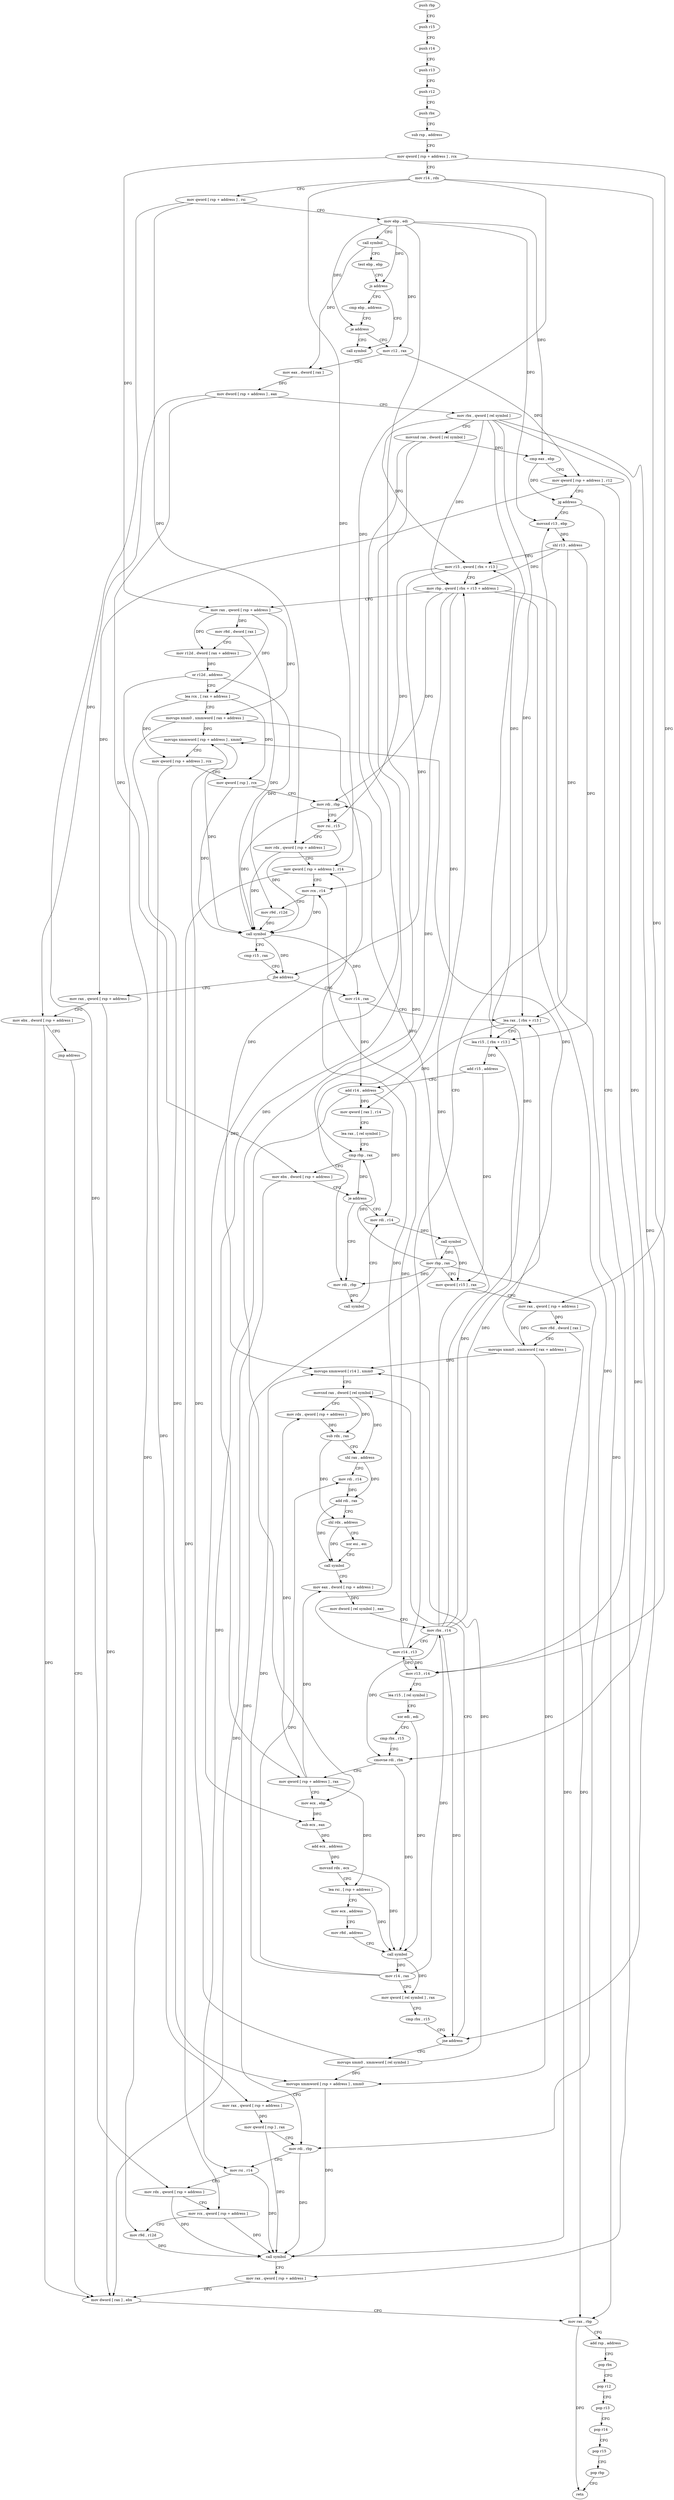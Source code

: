 digraph "func" {
"4226640" [label = "push rbp" ]
"4226641" [label = "push r15" ]
"4226643" [label = "push r14" ]
"4226645" [label = "push r13" ]
"4226647" [label = "push r12" ]
"4226649" [label = "push rbx" ]
"4226650" [label = "sub rsp , address" ]
"4226654" [label = "mov qword [ rsp + address ] , rcx" ]
"4226659" [label = "mov r14 , rdx" ]
"4226662" [label = "mov qword [ rsp + address ] , rsi" ]
"4226667" [label = "mov ebp , edi" ]
"4226669" [label = "call symbol" ]
"4226674" [label = "test ebp , ebp" ]
"4226676" [label = "js address" ]
"4227095" [label = "call symbol" ]
"4226682" [label = "cmp ebp , address" ]
"4226688" [label = "je address" ]
"4226694" [label = "mov r12 , rax" ]
"4226697" [label = "mov eax , dword [ rax ]" ]
"4226699" [label = "mov dword [ rsp + address ] , eax" ]
"4226703" [label = "mov rbx , qword [ rel symbol ]" ]
"4226710" [label = "movsxd rax , dword [ rel symbol ]" ]
"4226717" [label = "cmp eax , ebp" ]
"4226719" [label = "mov qword [ rsp + address ] , r12" ]
"4226724" [label = "jg address" ]
"4226863" [label = "movsxd r13 , ebp" ]
"4226730" [label = "mov r13 , r14" ]
"4226866" [label = "shl r13 , address" ]
"4226870" [label = "mov r15 , qword [ rbx + r13 ]" ]
"4226874" [label = "mov rbp , qword [ rbx + r13 + address ]" ]
"4226879" [label = "mov rax , qword [ rsp + address ]" ]
"4226884" [label = "mov r8d , dword [ rax ]" ]
"4226887" [label = "mov r12d , dword [ rax + address ]" ]
"4226891" [label = "or r12d , address" ]
"4226895" [label = "lea rcx , [ rax + address ]" ]
"4226899" [label = "movups xmm0 , xmmword [ rax + address ]" ]
"4226903" [label = "movups xmmword [ rsp + address ] , xmm0" ]
"4226908" [label = "mov qword [ rsp + address ] , rcx" ]
"4226913" [label = "mov qword [ rsp ] , rcx" ]
"4226917" [label = "mov rdi , rbp" ]
"4226920" [label = "mov rsi , r15" ]
"4226923" [label = "mov rdx , qword [ rsp + address ]" ]
"4226928" [label = "mov qword [ rsp + address ] , r14" ]
"4226933" [label = "mov rcx , r14" ]
"4226936" [label = "mov r9d , r12d" ]
"4226939" [label = "call symbol" ]
"4226944" [label = "cmp r15 , rax" ]
"4226947" [label = "jbe address" ]
"4226960" [label = "mov r14 , rax" ]
"4226949" [label = "mov rax , qword [ rsp + address ]" ]
"4226733" [label = "lea r15 , [ rel symbol ]" ]
"4226740" [label = "xor edi , edi" ]
"4226742" [label = "cmp rbx , r15" ]
"4226745" [label = "cmovne rdi , rbx" ]
"4226749" [label = "mov qword [ rsp + address ] , rax" ]
"4226754" [label = "mov ecx , ebp" ]
"4226756" [label = "sub ecx , eax" ]
"4226758" [label = "add ecx , address" ]
"4226761" [label = "movsxd rdx , ecx" ]
"4226764" [label = "lea rsi , [ rsp + address ]" ]
"4226769" [label = "mov ecx , address" ]
"4226774" [label = "mov r8d , address" ]
"4226780" [label = "call symbol" ]
"4226785" [label = "mov r14 , rax" ]
"4226788" [label = "mov qword [ rel symbol ] , rax" ]
"4226795" [label = "cmp rbx , r15" ]
"4226798" [label = "jne address" ]
"4226811" [label = "movsxd rax , dword [ rel symbol ]" ]
"4226800" [label = "movups xmm0 , xmmword [ rel symbol ]" ]
"4226963" [label = "lea rax , [ rbx + r13 ]" ]
"4226967" [label = "lea r15 , [ rbx + r13 ]" ]
"4226971" [label = "add r15 , address" ]
"4226975" [label = "add r14 , address" ]
"4226979" [label = "mov qword [ rax ] , r14" ]
"4226982" [label = "lea rax , [ rel symbol ]" ]
"4226989" [label = "cmp rbp , rax" ]
"4226992" [label = "mov ebx , dword [ rsp + address ]" ]
"4226996" [label = "je address" ]
"4227006" [label = "mov rdi , r14" ]
"4226998" [label = "mov rdi , rbp" ]
"4226954" [label = "mov ebx , dword [ rsp + address ]" ]
"4226958" [label = "jmp address" ]
"4227075" [label = "mov dword [ rax ] , ebx" ]
"4226818" [label = "mov rdx , qword [ rsp + address ]" ]
"4226823" [label = "sub rdx , rax" ]
"4226826" [label = "shl rax , address" ]
"4226830" [label = "mov rdi , r14" ]
"4226833" [label = "add rdi , rax" ]
"4226836" [label = "shl rdx , address" ]
"4226840" [label = "xor esi , esi" ]
"4226842" [label = "call symbol" ]
"4226847" [label = "mov eax , dword [ rsp + address ]" ]
"4226851" [label = "mov dword [ rel symbol ] , eax" ]
"4226857" [label = "mov rbx , r14" ]
"4226860" [label = "mov r14 , r13" ]
"4226807" [label = "movups xmmword [ r14 ] , xmm0" ]
"4227009" [label = "call symbol" ]
"4227014" [label = "mov rbp , rax" ]
"4227017" [label = "mov qword [ r15 ] , rax" ]
"4227020" [label = "mov rax , qword [ rsp + address ]" ]
"4227025" [label = "mov r8d , dword [ rax ]" ]
"4227028" [label = "movups xmm0 , xmmword [ rax + address ]" ]
"4227032" [label = "movups xmmword [ rsp + address ] , xmm0" ]
"4227037" [label = "mov rax , qword [ rsp + address ]" ]
"4227042" [label = "mov qword [ rsp ] , rax" ]
"4227046" [label = "mov rdi , rbp" ]
"4227049" [label = "mov rsi , r14" ]
"4227052" [label = "mov rdx , qword [ rsp + address ]" ]
"4227057" [label = "mov rcx , qword [ rsp + address ]" ]
"4227062" [label = "mov r9d , r12d" ]
"4227065" [label = "call symbol" ]
"4227070" [label = "mov rax , qword [ rsp + address ]" ]
"4227001" [label = "call symbol" ]
"4227077" [label = "mov rax , rbp" ]
"4227080" [label = "add rsp , address" ]
"4227084" [label = "pop rbx" ]
"4227085" [label = "pop r12" ]
"4227087" [label = "pop r13" ]
"4227089" [label = "pop r14" ]
"4227091" [label = "pop r15" ]
"4227093" [label = "pop rbp" ]
"4227094" [label = "retn" ]
"4226640" -> "4226641" [ label = "CFG" ]
"4226641" -> "4226643" [ label = "CFG" ]
"4226643" -> "4226645" [ label = "CFG" ]
"4226645" -> "4226647" [ label = "CFG" ]
"4226647" -> "4226649" [ label = "CFG" ]
"4226649" -> "4226650" [ label = "CFG" ]
"4226650" -> "4226654" [ label = "CFG" ]
"4226654" -> "4226659" [ label = "CFG" ]
"4226654" -> "4226879" [ label = "DFG" ]
"4226654" -> "4227020" [ label = "DFG" ]
"4226659" -> "4226662" [ label = "CFG" ]
"4226659" -> "4226928" [ label = "DFG" ]
"4226659" -> "4226933" [ label = "DFG" ]
"4226659" -> "4226730" [ label = "DFG" ]
"4226662" -> "4226667" [ label = "CFG" ]
"4226662" -> "4226923" [ label = "DFG" ]
"4226662" -> "4227052" [ label = "DFG" ]
"4226667" -> "4226669" [ label = "CFG" ]
"4226667" -> "4226676" [ label = "DFG" ]
"4226667" -> "4226688" [ label = "DFG" ]
"4226667" -> "4226717" [ label = "DFG" ]
"4226667" -> "4226863" [ label = "DFG" ]
"4226667" -> "4226754" [ label = "DFG" ]
"4226669" -> "4226674" [ label = "CFG" ]
"4226669" -> "4226694" [ label = "DFG" ]
"4226669" -> "4226697" [ label = "DFG" ]
"4226674" -> "4226676" [ label = "CFG" ]
"4226676" -> "4227095" [ label = "CFG" ]
"4226676" -> "4226682" [ label = "CFG" ]
"4226682" -> "4226688" [ label = "CFG" ]
"4226688" -> "4227095" [ label = "CFG" ]
"4226688" -> "4226694" [ label = "CFG" ]
"4226694" -> "4226697" [ label = "CFG" ]
"4226694" -> "4226719" [ label = "DFG" ]
"4226697" -> "4226699" [ label = "DFG" ]
"4226699" -> "4226703" [ label = "CFG" ]
"4226699" -> "4226992" [ label = "DFG" ]
"4226699" -> "4226954" [ label = "DFG" ]
"4226703" -> "4226710" [ label = "CFG" ]
"4226703" -> "4226870" [ label = "DFG" ]
"4226703" -> "4226874" [ label = "DFG" ]
"4226703" -> "4226745" [ label = "DFG" ]
"4226703" -> "4226963" [ label = "DFG" ]
"4226703" -> "4226967" [ label = "DFG" ]
"4226703" -> "4226798" [ label = "DFG" ]
"4226710" -> "4226717" [ label = "DFG" ]
"4226710" -> "4226749" [ label = "DFG" ]
"4226710" -> "4226756" [ label = "DFG" ]
"4226717" -> "4226719" [ label = "CFG" ]
"4226717" -> "4226724" [ label = "DFG" ]
"4226719" -> "4226724" [ label = "CFG" ]
"4226719" -> "4226949" [ label = "DFG" ]
"4226719" -> "4227070" [ label = "DFG" ]
"4226724" -> "4226863" [ label = "CFG" ]
"4226724" -> "4226730" [ label = "CFG" ]
"4226863" -> "4226866" [ label = "DFG" ]
"4226730" -> "4226733" [ label = "CFG" ]
"4226730" -> "4226860" [ label = "DFG" ]
"4226866" -> "4226870" [ label = "DFG" ]
"4226866" -> "4226874" [ label = "DFG" ]
"4226866" -> "4226963" [ label = "DFG" ]
"4226866" -> "4226967" [ label = "DFG" ]
"4226870" -> "4226874" [ label = "CFG" ]
"4226870" -> "4226920" [ label = "DFG" ]
"4226870" -> "4226947" [ label = "DFG" ]
"4226874" -> "4226879" [ label = "CFG" ]
"4226874" -> "4226917" [ label = "DFG" ]
"4226874" -> "4226989" [ label = "DFG" ]
"4226874" -> "4227046" [ label = "DFG" ]
"4226874" -> "4226998" [ label = "DFG" ]
"4226874" -> "4227077" [ label = "DFG" ]
"4226879" -> "4226884" [ label = "DFG" ]
"4226879" -> "4226887" [ label = "DFG" ]
"4226879" -> "4226895" [ label = "DFG" ]
"4226879" -> "4226899" [ label = "DFG" ]
"4226884" -> "4226887" [ label = "CFG" ]
"4226884" -> "4226939" [ label = "DFG" ]
"4226887" -> "4226891" [ label = "DFG" ]
"4226891" -> "4226895" [ label = "CFG" ]
"4226891" -> "4226936" [ label = "DFG" ]
"4226891" -> "4227062" [ label = "DFG" ]
"4226895" -> "4226899" [ label = "CFG" ]
"4226895" -> "4226908" [ label = "DFG" ]
"4226895" -> "4226913" [ label = "DFG" ]
"4226899" -> "4226903" [ label = "DFG" ]
"4226899" -> "4227032" [ label = "DFG" ]
"4226899" -> "4226807" [ label = "DFG" ]
"4226903" -> "4226908" [ label = "CFG" ]
"4226903" -> "4226939" [ label = "DFG" ]
"4226908" -> "4226913" [ label = "CFG" ]
"4226908" -> "4227037" [ label = "DFG" ]
"4226913" -> "4226917" [ label = "CFG" ]
"4226913" -> "4226939" [ label = "DFG" ]
"4226917" -> "4226920" [ label = "CFG" ]
"4226917" -> "4226939" [ label = "DFG" ]
"4226920" -> "4226923" [ label = "CFG" ]
"4226920" -> "4226939" [ label = "DFG" ]
"4226923" -> "4226928" [ label = "CFG" ]
"4226923" -> "4226939" [ label = "DFG" ]
"4226928" -> "4226933" [ label = "CFG" ]
"4226928" -> "4227057" [ label = "DFG" ]
"4226933" -> "4226936" [ label = "CFG" ]
"4226933" -> "4226939" [ label = "DFG" ]
"4226936" -> "4226939" [ label = "DFG" ]
"4226939" -> "4226944" [ label = "CFG" ]
"4226939" -> "4226947" [ label = "DFG" ]
"4226939" -> "4226960" [ label = "DFG" ]
"4226944" -> "4226947" [ label = "CFG" ]
"4226947" -> "4226960" [ label = "CFG" ]
"4226947" -> "4226949" [ label = "CFG" ]
"4226960" -> "4226963" [ label = "CFG" ]
"4226960" -> "4226975" [ label = "DFG" ]
"4226949" -> "4226954" [ label = "CFG" ]
"4226949" -> "4227075" [ label = "DFG" ]
"4226733" -> "4226740" [ label = "CFG" ]
"4226740" -> "4226742" [ label = "CFG" ]
"4226740" -> "4226780" [ label = "DFG" ]
"4226742" -> "4226745" [ label = "CFG" ]
"4226745" -> "4226749" [ label = "CFG" ]
"4226745" -> "4226780" [ label = "DFG" ]
"4226749" -> "4226754" [ label = "CFG" ]
"4226749" -> "4226818" [ label = "DFG" ]
"4226749" -> "4226847" [ label = "DFG" ]
"4226749" -> "4226764" [ label = "DFG" ]
"4226754" -> "4226756" [ label = "DFG" ]
"4226756" -> "4226758" [ label = "DFG" ]
"4226758" -> "4226761" [ label = "DFG" ]
"4226761" -> "4226764" [ label = "CFG" ]
"4226761" -> "4226780" [ label = "DFG" ]
"4226764" -> "4226769" [ label = "CFG" ]
"4226764" -> "4226780" [ label = "DFG" ]
"4226769" -> "4226774" [ label = "CFG" ]
"4226774" -> "4226780" [ label = "CFG" ]
"4226780" -> "4226785" [ label = "DFG" ]
"4226780" -> "4226788" [ label = "DFG" ]
"4226785" -> "4226788" [ label = "CFG" ]
"4226785" -> "4226830" [ label = "DFG" ]
"4226785" -> "4226857" [ label = "DFG" ]
"4226785" -> "4226807" [ label = "DFG" ]
"4226788" -> "4226795" [ label = "CFG" ]
"4226795" -> "4226798" [ label = "CFG" ]
"4226798" -> "4226811" [ label = "CFG" ]
"4226798" -> "4226800" [ label = "CFG" ]
"4226811" -> "4226818" [ label = "CFG" ]
"4226811" -> "4226823" [ label = "DFG" ]
"4226811" -> "4226826" [ label = "DFG" ]
"4226800" -> "4226807" [ label = "DFG" ]
"4226800" -> "4226903" [ label = "DFG" ]
"4226800" -> "4227032" [ label = "DFG" ]
"4226963" -> "4226967" [ label = "CFG" ]
"4226963" -> "4226979" [ label = "DFG" ]
"4226967" -> "4226971" [ label = "DFG" ]
"4226971" -> "4226975" [ label = "CFG" ]
"4226971" -> "4227017" [ label = "DFG" ]
"4226975" -> "4226979" [ label = "DFG" ]
"4226975" -> "4227006" [ label = "DFG" ]
"4226975" -> "4227049" [ label = "DFG" ]
"4226979" -> "4226982" [ label = "CFG" ]
"4226982" -> "4226989" [ label = "CFG" ]
"4226989" -> "4226992" [ label = "CFG" ]
"4226989" -> "4226996" [ label = "DFG" ]
"4226992" -> "4226996" [ label = "CFG" ]
"4226992" -> "4227075" [ label = "DFG" ]
"4226996" -> "4227006" [ label = "CFG" ]
"4226996" -> "4226998" [ label = "CFG" ]
"4227006" -> "4227009" [ label = "DFG" ]
"4226998" -> "4227001" [ label = "DFG" ]
"4226954" -> "4226958" [ label = "CFG" ]
"4226954" -> "4227075" [ label = "DFG" ]
"4226958" -> "4227075" [ label = "CFG" ]
"4227075" -> "4227077" [ label = "CFG" ]
"4226818" -> "4226823" [ label = "DFG" ]
"4226823" -> "4226826" [ label = "CFG" ]
"4226823" -> "4226836" [ label = "DFG" ]
"4226826" -> "4226830" [ label = "CFG" ]
"4226826" -> "4226833" [ label = "DFG" ]
"4226830" -> "4226833" [ label = "DFG" ]
"4226833" -> "4226836" [ label = "CFG" ]
"4226833" -> "4226842" [ label = "DFG" ]
"4226836" -> "4226840" [ label = "CFG" ]
"4226836" -> "4226842" [ label = "DFG" ]
"4226840" -> "4226842" [ label = "CFG" ]
"4226842" -> "4226847" [ label = "CFG" ]
"4226847" -> "4226851" [ label = "DFG" ]
"4226851" -> "4226857" [ label = "CFG" ]
"4226857" -> "4226860" [ label = "CFG" ]
"4226857" -> "4226745" [ label = "DFG" ]
"4226857" -> "4226798" [ label = "DFG" ]
"4226857" -> "4226870" [ label = "DFG" ]
"4226857" -> "4226874" [ label = "DFG" ]
"4226857" -> "4226963" [ label = "DFG" ]
"4226857" -> "4226967" [ label = "DFG" ]
"4226860" -> "4226863" [ label = "CFG" ]
"4226860" -> "4226928" [ label = "DFG" ]
"4226860" -> "4226933" [ label = "DFG" ]
"4226860" -> "4226730" [ label = "DFG" ]
"4226807" -> "4226811" [ label = "CFG" ]
"4227009" -> "4227014" [ label = "DFG" ]
"4227009" -> "4227017" [ label = "DFG" ]
"4227014" -> "4227017" [ label = "CFG" ]
"4227014" -> "4226917" [ label = "DFG" ]
"4227014" -> "4226989" [ label = "DFG" ]
"4227014" -> "4227046" [ label = "DFG" ]
"4227014" -> "4226998" [ label = "DFG" ]
"4227014" -> "4227077" [ label = "DFG" ]
"4227017" -> "4227020" [ label = "CFG" ]
"4227020" -> "4227025" [ label = "DFG" ]
"4227020" -> "4227028" [ label = "DFG" ]
"4227025" -> "4227028" [ label = "CFG" ]
"4227025" -> "4227065" [ label = "DFG" ]
"4227028" -> "4227032" [ label = "DFG" ]
"4227028" -> "4226903" [ label = "DFG" ]
"4227028" -> "4226807" [ label = "DFG" ]
"4227032" -> "4227037" [ label = "CFG" ]
"4227032" -> "4227065" [ label = "DFG" ]
"4227037" -> "4227042" [ label = "DFG" ]
"4227042" -> "4227046" [ label = "CFG" ]
"4227042" -> "4227065" [ label = "DFG" ]
"4227046" -> "4227049" [ label = "CFG" ]
"4227046" -> "4227065" [ label = "DFG" ]
"4227049" -> "4227052" [ label = "CFG" ]
"4227049" -> "4227065" [ label = "DFG" ]
"4227052" -> "4227057" [ label = "CFG" ]
"4227052" -> "4227065" [ label = "DFG" ]
"4227057" -> "4227062" [ label = "CFG" ]
"4227057" -> "4227065" [ label = "DFG" ]
"4227062" -> "4227065" [ label = "DFG" ]
"4227065" -> "4227070" [ label = "CFG" ]
"4227070" -> "4227075" [ label = "DFG" ]
"4227001" -> "4227006" [ label = "CFG" ]
"4227077" -> "4227080" [ label = "CFG" ]
"4227077" -> "4227094" [ label = "DFG" ]
"4227080" -> "4227084" [ label = "CFG" ]
"4227084" -> "4227085" [ label = "CFG" ]
"4227085" -> "4227087" [ label = "CFG" ]
"4227087" -> "4227089" [ label = "CFG" ]
"4227089" -> "4227091" [ label = "CFG" ]
"4227091" -> "4227093" [ label = "CFG" ]
"4227093" -> "4227094" [ label = "CFG" ]
}
